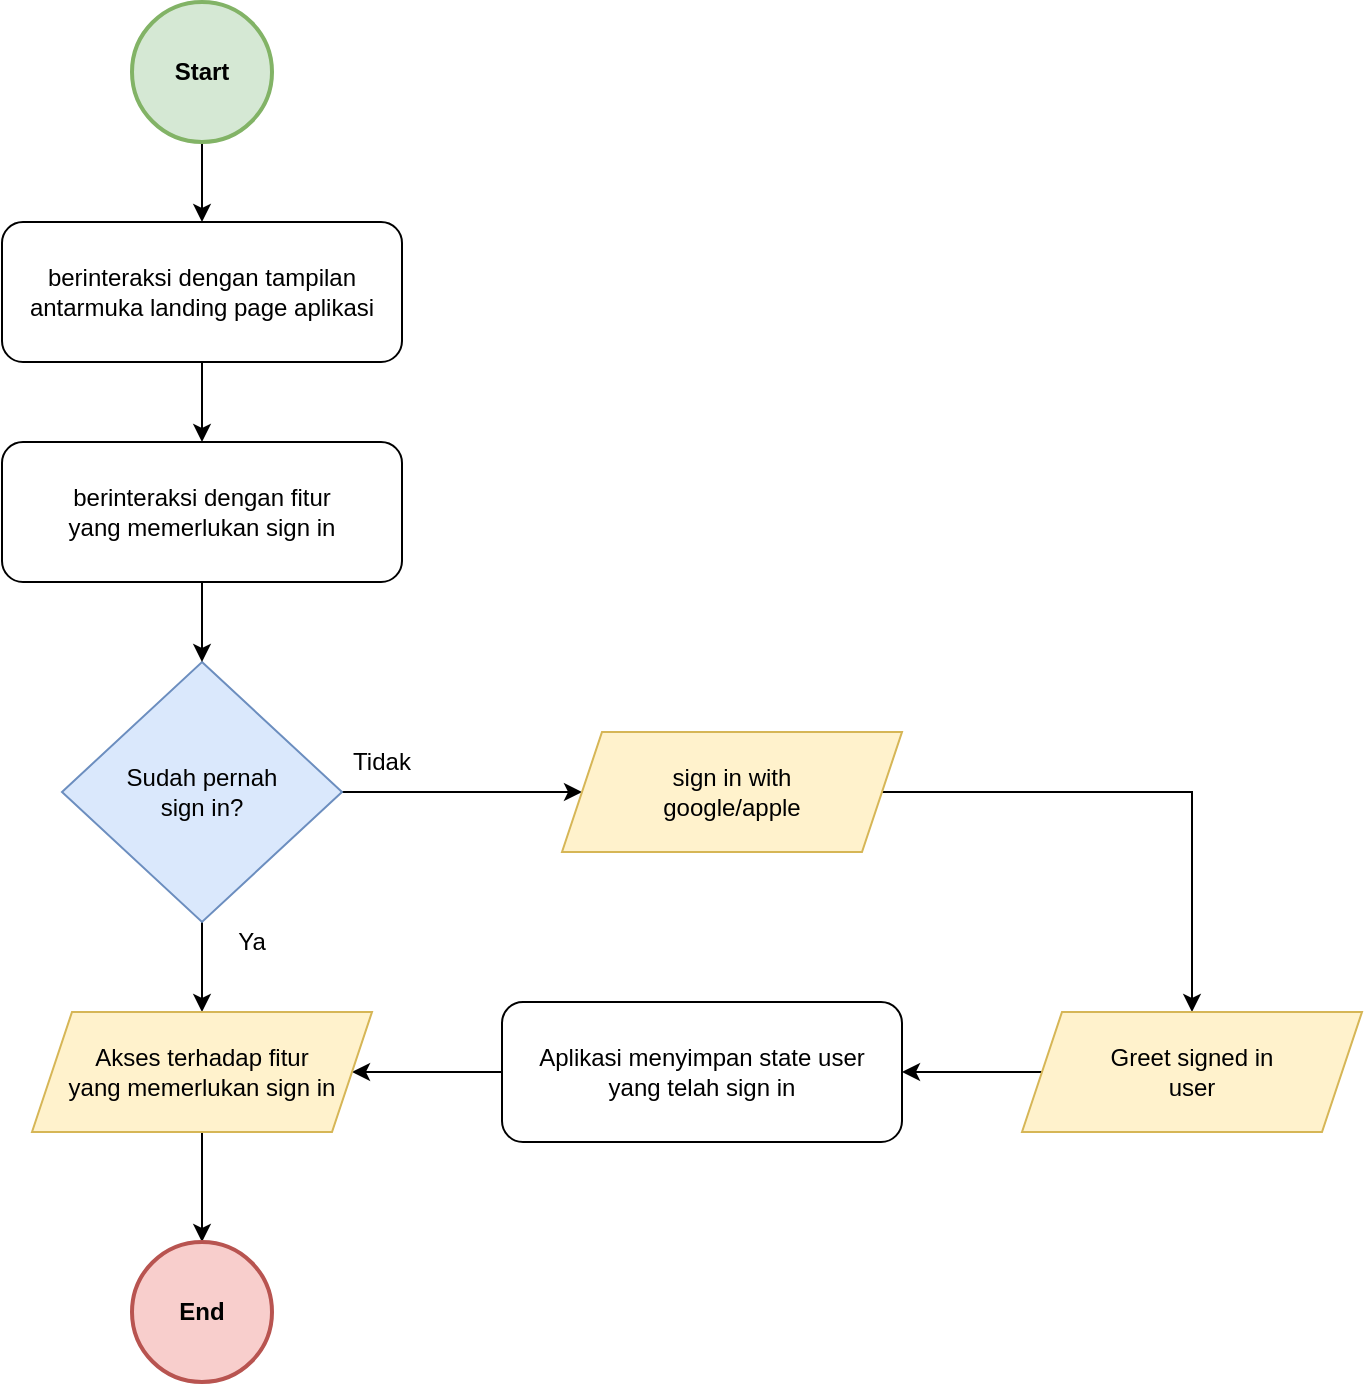 <mxfile version="20.8.16" type="device"><diagram name="Page-1" id="h41aCG0k0EVXycGhU8FJ"><mxGraphModel dx="1114" dy="999" grid="1" gridSize="10" guides="1" tooltips="1" connect="1" arrows="1" fold="1" page="1" pageScale="1" pageWidth="850" pageHeight="1100" math="0" shadow="0"><root><mxCell id="0"/><mxCell id="1" parent="0"/><mxCell id="q7GUhxgeZ2_ehwe_gyCN-16" style="edgeStyle=orthogonalEdgeStyle;rounded=0;orthogonalLoop=1;jettySize=auto;html=1;fontColor=#FFFFFF;exitX=0.5;exitY=1;exitDx=0;exitDy=0;" parent="1" source="1_WEF6B1eLCmskt_M4G5-1" target="q7GUhxgeZ2_ehwe_gyCN-18" edge="1"><mxGeometry relative="1" as="geometry"><mxPoint x="160" y="620" as="sourcePoint"/></mxGeometry></mxCell><mxCell id="q7GUhxgeZ2_ehwe_gyCN-18" value="End" style="ellipse;whiteSpace=wrap;html=1;aspect=fixed;fillColor=#f8cecc;strokeColor=#b85450;fontStyle=1;strokeWidth=2;" parent="1" vertex="1"><mxGeometry x="125" y="670" width="70" height="70" as="geometry"/></mxCell><mxCell id="q7GUhxgeZ2_ehwe_gyCN-19" style="edgeStyle=orthogonalEdgeStyle;rounded=0;orthogonalLoop=1;jettySize=auto;html=1;entryX=0.5;entryY=0;entryDx=0;entryDy=0;fontColor=#FFFFFF;" parent="1" source="q7GUhxgeZ2_ehwe_gyCN-20" target="q7GUhxgeZ2_ehwe_gyCN-25" edge="1"><mxGeometry relative="1" as="geometry"/></mxCell><mxCell id="q7GUhxgeZ2_ehwe_gyCN-20" value="Start" style="ellipse;whiteSpace=wrap;html=1;aspect=fixed;fillColor=#d5e8d4;strokeColor=#82b366;fontStyle=1;strokeWidth=2;" parent="1" vertex="1"><mxGeometry x="125" y="50" width="70" height="70" as="geometry"/></mxCell><mxCell id="q7GUhxgeZ2_ehwe_gyCN-21" style="edgeStyle=orthogonalEdgeStyle;rounded=0;orthogonalLoop=1;jettySize=auto;html=1;entryX=0;entryY=0.5;entryDx=0;entryDy=0;fontColor=#FFFFFF;" parent="1" source="q7GUhxgeZ2_ehwe_gyCN-23" target="q7GUhxgeZ2_ehwe_gyCN-27" edge="1"><mxGeometry relative="1" as="geometry"/></mxCell><mxCell id="q7GUhxgeZ2_ehwe_gyCN-22" style="edgeStyle=orthogonalEdgeStyle;rounded=0;orthogonalLoop=1;jettySize=auto;html=1;fontColor=#FFFFFF;entryX=0.5;entryY=0;entryDx=0;entryDy=0;" parent="1" source="q7GUhxgeZ2_ehwe_gyCN-23" target="1_WEF6B1eLCmskt_M4G5-1" edge="1"><mxGeometry relative="1" as="geometry"><mxPoint x="160" y="550" as="targetPoint"/></mxGeometry></mxCell><mxCell id="q7GUhxgeZ2_ehwe_gyCN-23" value="Sudah pernah&lt;br&gt;sign in?" style="rhombus;whiteSpace=wrap;html=1;strokeWidth=1;fillColor=#dae8fc;strokeColor=#6c8ebf;" parent="1" vertex="1"><mxGeometry x="90" y="380" width="140" height="130" as="geometry"/></mxCell><mxCell id="q7GUhxgeZ2_ehwe_gyCN-33" value="" style="edgeStyle=orthogonalEdgeStyle;rounded=0;orthogonalLoop=1;jettySize=auto;html=1;exitX=0.5;exitY=1;exitDx=0;exitDy=0;" parent="1" source="q7GUhxgeZ2_ehwe_gyCN-25" target="q7GUhxgeZ2_ehwe_gyCN-30" edge="1"><mxGeometry relative="1" as="geometry"><mxPoint x="160" y="250" as="sourcePoint"/></mxGeometry></mxCell><mxCell id="q7GUhxgeZ2_ehwe_gyCN-25" value="  berinteraksi dengan tampilan antarmuka landing page aplikasi" style="rounded=1;whiteSpace=wrap;html=1;fontSize=12;glass=0;strokeWidth=1;shadow=0;" parent="1" vertex="1"><mxGeometry x="60" y="160" width="200" height="70" as="geometry"/></mxCell><mxCell id="ILQu-95JdKByVOcAGMpb-1" style="edgeStyle=orthogonalEdgeStyle;rounded=0;orthogonalLoop=1;jettySize=auto;html=1;" parent="1" source="q7GUhxgeZ2_ehwe_gyCN-27" target="q7GUhxgeZ2_ehwe_gyCN-45" edge="1"><mxGeometry relative="1" as="geometry"/></mxCell><mxCell id="q7GUhxgeZ2_ehwe_gyCN-27" value="sign in with &lt;br&gt;google/apple" style="shape=parallelogram;perimeter=parallelogramPerimeter;whiteSpace=wrap;html=1;fixedSize=1;strokeWidth=1;fillColor=#fff2cc;strokeColor=#d6b656;" parent="1" vertex="1"><mxGeometry x="340" y="415" width="170" height="60" as="geometry"/></mxCell><mxCell id="q7GUhxgeZ2_ehwe_gyCN-28" value="&lt;font color=&quot;#000000&quot;&gt;Ya&lt;/font&gt;" style="text;html=1;strokeColor=none;fillColor=none;align=center;verticalAlign=middle;whiteSpace=wrap;rounded=0;fontColor=#FFFFFF;" parent="1" vertex="1"><mxGeometry x="175" y="510" width="20" height="20" as="geometry"/></mxCell><mxCell id="q7GUhxgeZ2_ehwe_gyCN-29" value="&lt;font color=&quot;#000000&quot;&gt;Tidak&lt;/font&gt;" style="text;html=1;strokeColor=none;fillColor=none;align=center;verticalAlign=middle;whiteSpace=wrap;rounded=0;fontColor=#FFFFFF;" parent="1" vertex="1"><mxGeometry x="240" y="420" width="20" height="20" as="geometry"/></mxCell><mxCell id="q7GUhxgeZ2_ehwe_gyCN-34" value="" style="edgeStyle=orthogonalEdgeStyle;rounded=0;orthogonalLoop=1;jettySize=auto;html=1;" parent="1" source="q7GUhxgeZ2_ehwe_gyCN-30" target="q7GUhxgeZ2_ehwe_gyCN-23" edge="1"><mxGeometry relative="1" as="geometry"/></mxCell><mxCell id="q7GUhxgeZ2_ehwe_gyCN-30" value="  berinteraksi dengan fitur &lt;br&gt;yang&amp;nbsp;memerlukan sign in" style="rounded=1;whiteSpace=wrap;html=1;fontSize=12;glass=0;strokeWidth=1;shadow=0;" parent="1" vertex="1"><mxGeometry x="60" y="270" width="200" height="70" as="geometry"/></mxCell><mxCell id="q7GUhxgeZ2_ehwe_gyCN-43" style="edgeStyle=orthogonalEdgeStyle;rounded=0;orthogonalLoop=1;jettySize=auto;html=1;entryX=1;entryY=0.5;entryDx=0;entryDy=0;" parent="1" source="q7GUhxgeZ2_ehwe_gyCN-40" target="1_WEF6B1eLCmskt_M4G5-1" edge="1"><mxGeometry relative="1" as="geometry"><mxPoint x="260" y="585" as="targetPoint"/></mxGeometry></mxCell><mxCell id="q7GUhxgeZ2_ehwe_gyCN-40" value="Aplikasi menyimpan state user&lt;br&gt;yang telah sign in" style="rounded=1;whiteSpace=wrap;html=1;fontSize=12;glass=0;strokeWidth=1;shadow=0;" parent="1" vertex="1"><mxGeometry x="310" y="550" width="200" height="70" as="geometry"/></mxCell><mxCell id="q7GUhxgeZ2_ehwe_gyCN-46" value="" style="edgeStyle=orthogonalEdgeStyle;rounded=0;orthogonalLoop=1;jettySize=auto;html=1;" parent="1" source="q7GUhxgeZ2_ehwe_gyCN-45" target="q7GUhxgeZ2_ehwe_gyCN-40" edge="1"><mxGeometry relative="1" as="geometry"/></mxCell><mxCell id="q7GUhxgeZ2_ehwe_gyCN-45" value="Greet signed in&lt;br&gt;user" style="shape=parallelogram;perimeter=parallelogramPerimeter;whiteSpace=wrap;html=1;fixedSize=1;strokeWidth=1;fillColor=#fff2cc;strokeColor=#d6b656;" parent="1" vertex="1"><mxGeometry x="570" y="555" width="170" height="60" as="geometry"/></mxCell><mxCell id="1_WEF6B1eLCmskt_M4G5-1" value="Akses terhadap fitur&lt;br&gt;yang memerlukan sign in" style="shape=parallelogram;perimeter=parallelogramPerimeter;whiteSpace=wrap;html=1;fixedSize=1;strokeWidth=1;fillColor=#fff2cc;strokeColor=#d6b656;" vertex="1" parent="1"><mxGeometry x="75" y="555" width="170" height="60" as="geometry"/></mxCell></root></mxGraphModel></diagram></mxfile>